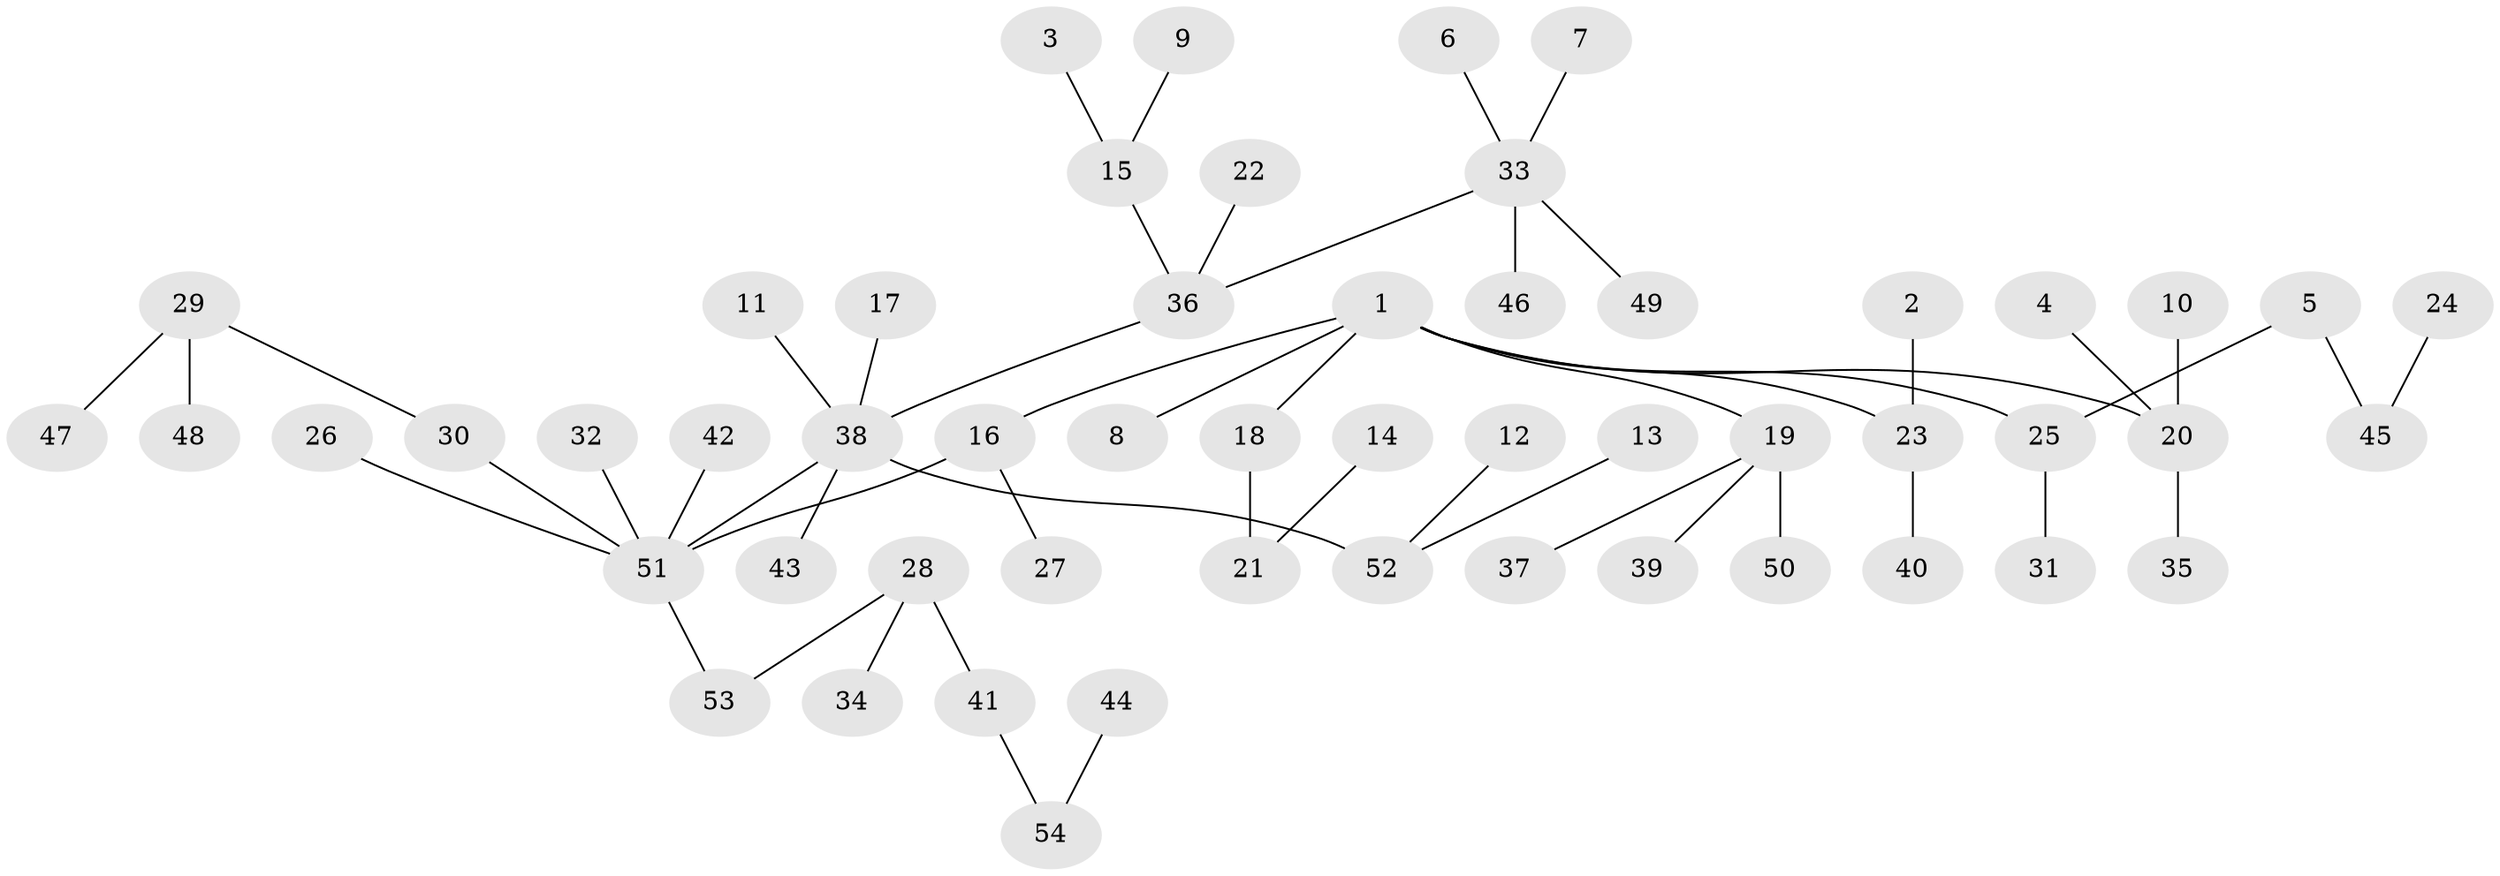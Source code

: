 // original degree distribution, {3: 0.14018691588785046, 6: 0.028037383177570093, 9: 0.009345794392523364, 2: 0.21495327102803738, 5: 0.018691588785046728, 4: 0.06542056074766354, 1: 0.5233644859813084}
// Generated by graph-tools (version 1.1) at 2025/50/03/09/25 03:50:15]
// undirected, 54 vertices, 53 edges
graph export_dot {
graph [start="1"]
  node [color=gray90,style=filled];
  1;
  2;
  3;
  4;
  5;
  6;
  7;
  8;
  9;
  10;
  11;
  12;
  13;
  14;
  15;
  16;
  17;
  18;
  19;
  20;
  21;
  22;
  23;
  24;
  25;
  26;
  27;
  28;
  29;
  30;
  31;
  32;
  33;
  34;
  35;
  36;
  37;
  38;
  39;
  40;
  41;
  42;
  43;
  44;
  45;
  46;
  47;
  48;
  49;
  50;
  51;
  52;
  53;
  54;
  1 -- 8 [weight=1.0];
  1 -- 16 [weight=1.0];
  1 -- 18 [weight=1.0];
  1 -- 19 [weight=1.0];
  1 -- 20 [weight=1.0];
  1 -- 23 [weight=1.0];
  1 -- 25 [weight=1.0];
  2 -- 23 [weight=1.0];
  3 -- 15 [weight=1.0];
  4 -- 20 [weight=1.0];
  5 -- 25 [weight=1.0];
  5 -- 45 [weight=1.0];
  6 -- 33 [weight=1.0];
  7 -- 33 [weight=1.0];
  9 -- 15 [weight=1.0];
  10 -- 20 [weight=1.0];
  11 -- 38 [weight=1.0];
  12 -- 52 [weight=1.0];
  13 -- 52 [weight=1.0];
  14 -- 21 [weight=1.0];
  15 -- 36 [weight=1.0];
  16 -- 27 [weight=1.0];
  16 -- 51 [weight=1.0];
  17 -- 38 [weight=1.0];
  18 -- 21 [weight=1.0];
  19 -- 37 [weight=1.0];
  19 -- 39 [weight=1.0];
  19 -- 50 [weight=1.0];
  20 -- 35 [weight=1.0];
  22 -- 36 [weight=1.0];
  23 -- 40 [weight=1.0];
  24 -- 45 [weight=1.0];
  25 -- 31 [weight=1.0];
  26 -- 51 [weight=1.0];
  28 -- 34 [weight=1.0];
  28 -- 41 [weight=1.0];
  28 -- 53 [weight=1.0];
  29 -- 30 [weight=1.0];
  29 -- 47 [weight=1.0];
  29 -- 48 [weight=1.0];
  30 -- 51 [weight=1.0];
  32 -- 51 [weight=1.0];
  33 -- 36 [weight=1.0];
  33 -- 46 [weight=1.0];
  33 -- 49 [weight=1.0];
  36 -- 38 [weight=1.0];
  38 -- 43 [weight=1.0];
  38 -- 51 [weight=1.0];
  38 -- 52 [weight=1.0];
  41 -- 54 [weight=1.0];
  42 -- 51 [weight=1.0];
  44 -- 54 [weight=1.0];
  51 -- 53 [weight=1.0];
}
